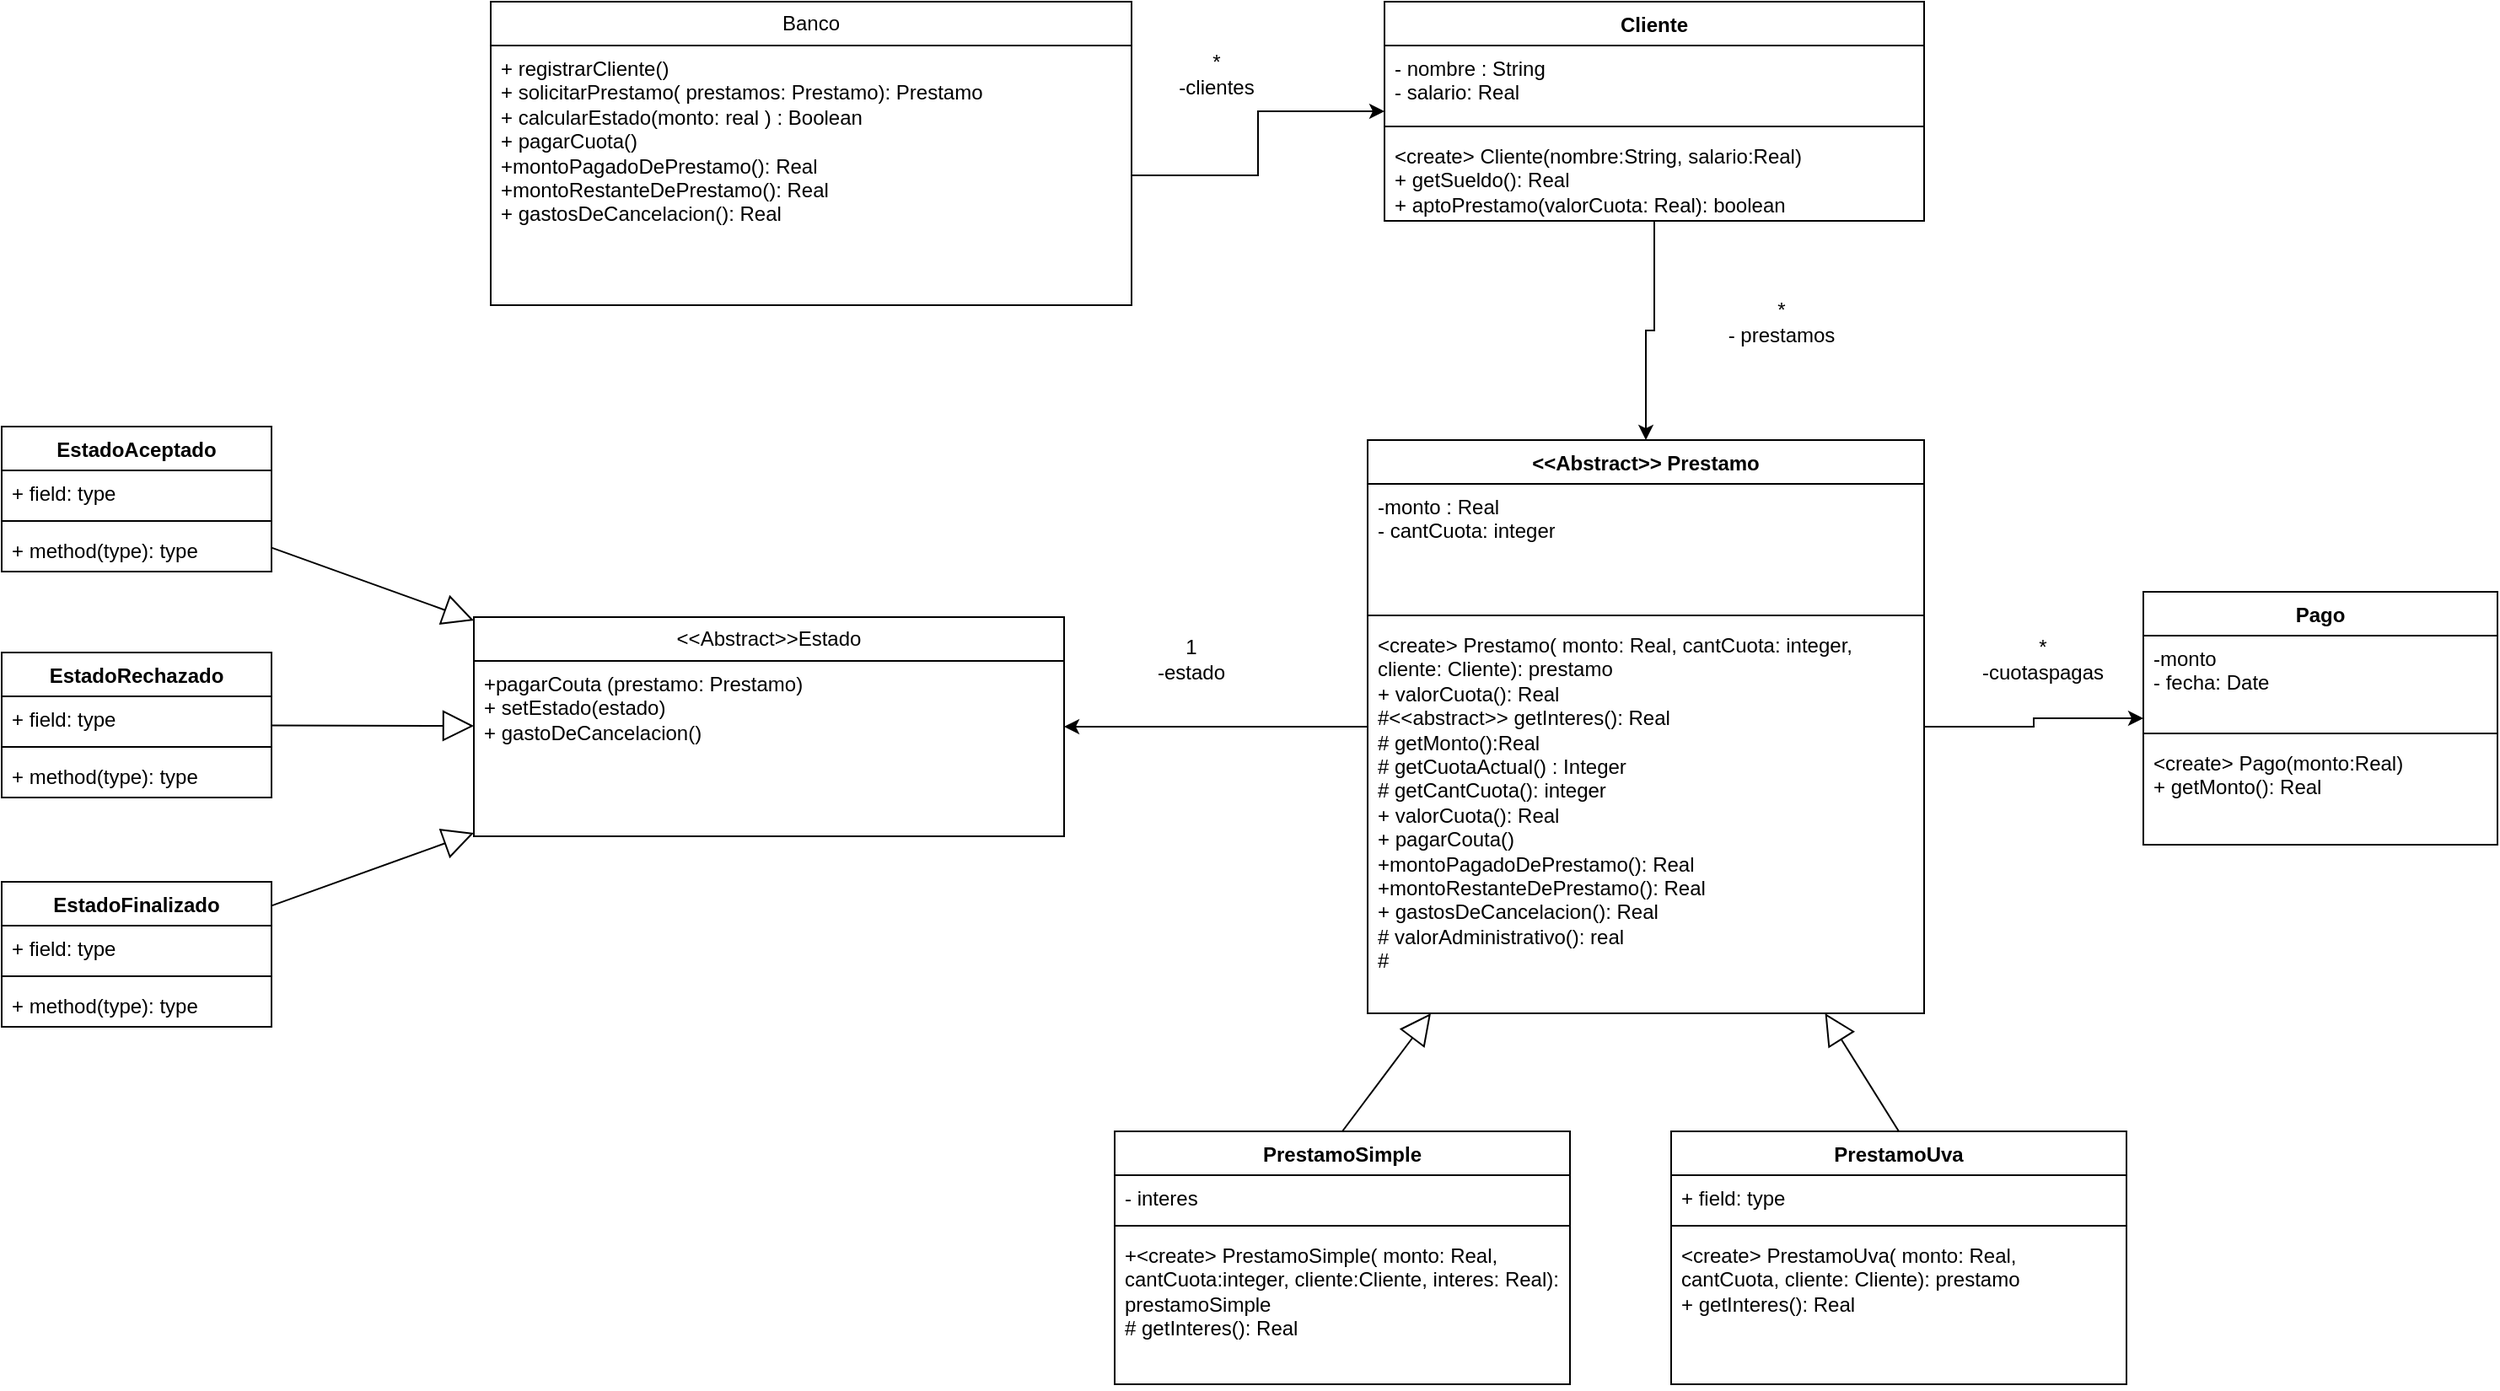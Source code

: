 <mxfile version="24.0.4" type="device">
  <diagram name="Página-1" id="YgmM7d2OCcXGJvouvUHq">
    <mxGraphModel dx="2284" dy="2072" grid="1" gridSize="10" guides="1" tooltips="1" connect="1" arrows="1" fold="1" page="1" pageScale="1" pageWidth="827" pageHeight="1169" math="0" shadow="0">
      <root>
        <mxCell id="0" />
        <mxCell id="1" parent="0" />
        <mxCell id="ndAU6N7ypr7bYZdeNuEL-33" style="edgeStyle=orthogonalEdgeStyle;rounded=0;orthogonalLoop=1;jettySize=auto;html=1;" parent="1" source="ndAU6N7ypr7bYZdeNuEL-5" target="ndAU6N7ypr7bYZdeNuEL-29" edge="1">
          <mxGeometry relative="1" as="geometry" />
        </mxCell>
        <mxCell id="ndAU6N7ypr7bYZdeNuEL-51" style="edgeStyle=orthogonalEdgeStyle;rounded=0;orthogonalLoop=1;jettySize=auto;html=1;" parent="1" source="ndAU6N7ypr7bYZdeNuEL-5" target="ndAU6N7ypr7bYZdeNuEL-47" edge="1">
          <mxGeometry relative="1" as="geometry" />
        </mxCell>
        <mxCell id="ndAU6N7ypr7bYZdeNuEL-5" value="&amp;lt;&amp;lt;Abstract&amp;gt;&amp;gt; Prestamo" style="swimlane;fontStyle=1;align=center;verticalAlign=top;childLayout=stackLayout;horizontal=1;startSize=26;horizontalStack=0;resizeParent=1;resizeParentMax=0;resizeLast=0;collapsible=1;marginBottom=0;whiteSpace=wrap;html=1;" parent="1" vertex="1">
          <mxGeometry x="340" y="150" width="330" height="340" as="geometry" />
        </mxCell>
        <mxCell id="ndAU6N7ypr7bYZdeNuEL-6" value="-monto : Real&lt;div&gt;- cantCuota: integer&lt;/div&gt;" style="text;strokeColor=none;fillColor=none;align=left;verticalAlign=top;spacingLeft=4;spacingRight=4;overflow=hidden;rotatable=0;points=[[0,0.5],[1,0.5]];portConstraint=eastwest;whiteSpace=wrap;html=1;" parent="ndAU6N7ypr7bYZdeNuEL-5" vertex="1">
          <mxGeometry y="26" width="330" height="74" as="geometry" />
        </mxCell>
        <mxCell id="ndAU6N7ypr7bYZdeNuEL-7" value="" style="line;strokeWidth=1;fillColor=none;align=left;verticalAlign=middle;spacingTop=-1;spacingLeft=3;spacingRight=3;rotatable=0;labelPosition=right;points=[];portConstraint=eastwest;strokeColor=inherit;" parent="ndAU6N7ypr7bYZdeNuEL-5" vertex="1">
          <mxGeometry y="100" width="330" height="8" as="geometry" />
        </mxCell>
        <mxCell id="ndAU6N7ypr7bYZdeNuEL-8" value="&lt;div&gt;&amp;lt;create&amp;gt; Prestamo( monto: Real, cantCuota: integer, cliente: Cliente): prestamo&lt;/div&gt;+ valorCuota(): Real&lt;div&gt;#&amp;lt;&amp;lt;abstract&amp;gt;&amp;gt; getInteres(): Real&lt;/div&gt;&lt;div&gt;# getMonto():Real&lt;/div&gt;&lt;div&gt;# getCuotaActual() : Integer&lt;/div&gt;&lt;div&gt;# getCantCuota(): integer&lt;/div&gt;&lt;div&gt;+ valorCuota(): Real&lt;/div&gt;&lt;div&gt;+ pagarCouta()&lt;/div&gt;&lt;div&gt;+montoPagadoDePrestamo(): Real&lt;br&gt;&lt;/div&gt;&lt;div&gt;+montoRestanteDePrestamo(): Real&lt;br&gt;&lt;/div&gt;&lt;div&gt;+ gastosDeCancelacion(): Real&lt;/div&gt;&lt;div&gt;# valorAdministrativo(): real&lt;/div&gt;&lt;div&gt;#&lt;/div&gt;" style="text;strokeColor=none;fillColor=none;align=left;verticalAlign=top;spacingLeft=4;spacingRight=4;overflow=hidden;rotatable=0;points=[[0,0.5],[1,0.5]];portConstraint=eastwest;whiteSpace=wrap;html=1;" parent="ndAU6N7ypr7bYZdeNuEL-5" vertex="1">
          <mxGeometry y="108" width="330" height="232" as="geometry" />
        </mxCell>
        <mxCell id="ndAU6N7ypr7bYZdeNuEL-9" value="PrestamoSimple" style="swimlane;fontStyle=1;align=center;verticalAlign=top;childLayout=stackLayout;horizontal=1;startSize=26;horizontalStack=0;resizeParent=1;resizeParentMax=0;resizeLast=0;collapsible=1;marginBottom=0;whiteSpace=wrap;html=1;" parent="1" vertex="1">
          <mxGeometry x="190" y="560" width="270" height="150" as="geometry" />
        </mxCell>
        <mxCell id="ndAU6N7ypr7bYZdeNuEL-10" value="- interes" style="text;strokeColor=none;fillColor=none;align=left;verticalAlign=top;spacingLeft=4;spacingRight=4;overflow=hidden;rotatable=0;points=[[0,0.5],[1,0.5]];portConstraint=eastwest;whiteSpace=wrap;html=1;" parent="ndAU6N7ypr7bYZdeNuEL-9" vertex="1">
          <mxGeometry y="26" width="270" height="26" as="geometry" />
        </mxCell>
        <mxCell id="ndAU6N7ypr7bYZdeNuEL-11" value="" style="line;strokeWidth=1;fillColor=none;align=left;verticalAlign=middle;spacingTop=-1;spacingLeft=3;spacingRight=3;rotatable=0;labelPosition=right;points=[];portConstraint=eastwest;strokeColor=inherit;" parent="ndAU6N7ypr7bYZdeNuEL-9" vertex="1">
          <mxGeometry y="52" width="270" height="8" as="geometry" />
        </mxCell>
        <mxCell id="ndAU6N7ypr7bYZdeNuEL-12" value="&lt;div&gt;+&amp;lt;create&amp;gt; PrestamoSimple( monto: Real, cantCuota:integer, cliente:Cliente,&amp;nbsp;&lt;span style=&quot;background-color: initial;&quot;&gt;interes: Real&lt;/span&gt;&lt;span style=&quot;background-color: initial;&quot;&gt;): prestamoSimple&lt;/span&gt;&lt;/div&gt;# getInteres(): Real" style="text;strokeColor=none;fillColor=none;align=left;verticalAlign=top;spacingLeft=4;spacingRight=4;overflow=hidden;rotatable=0;points=[[0,0.5],[1,0.5]];portConstraint=eastwest;whiteSpace=wrap;html=1;" parent="ndAU6N7ypr7bYZdeNuEL-9" vertex="1">
          <mxGeometry y="60" width="270" height="90" as="geometry" />
        </mxCell>
        <mxCell id="ndAU6N7ypr7bYZdeNuEL-13" value="PrestamoUva" style="swimlane;fontStyle=1;align=center;verticalAlign=top;childLayout=stackLayout;horizontal=1;startSize=26;horizontalStack=0;resizeParent=1;resizeParentMax=0;resizeLast=0;collapsible=1;marginBottom=0;whiteSpace=wrap;html=1;" parent="1" vertex="1">
          <mxGeometry x="520" y="560" width="270" height="150" as="geometry" />
        </mxCell>
        <mxCell id="ndAU6N7ypr7bYZdeNuEL-14" value="+ field: type" style="text;strokeColor=none;fillColor=none;align=left;verticalAlign=top;spacingLeft=4;spacingRight=4;overflow=hidden;rotatable=0;points=[[0,0.5],[1,0.5]];portConstraint=eastwest;whiteSpace=wrap;html=1;" parent="ndAU6N7ypr7bYZdeNuEL-13" vertex="1">
          <mxGeometry y="26" width="270" height="26" as="geometry" />
        </mxCell>
        <mxCell id="ndAU6N7ypr7bYZdeNuEL-15" value="" style="line;strokeWidth=1;fillColor=none;align=left;verticalAlign=middle;spacingTop=-1;spacingLeft=3;spacingRight=3;rotatable=0;labelPosition=right;points=[];portConstraint=eastwest;strokeColor=inherit;" parent="ndAU6N7ypr7bYZdeNuEL-13" vertex="1">
          <mxGeometry y="52" width="270" height="8" as="geometry" />
        </mxCell>
        <mxCell id="ndAU6N7ypr7bYZdeNuEL-16" value="&lt;div&gt;&amp;lt;create&amp;gt; PrestamoUva( monto: Real, cantCuota,&amp;nbsp;&lt;span style=&quot;background-color: initial;&quot;&gt;cliente: Cliente&lt;/span&gt;&lt;span style=&quot;background-color: initial;&quot;&gt;): prestamo&lt;/span&gt;&lt;/div&gt;+ getInteres(): Real" style="text;strokeColor=none;fillColor=none;align=left;verticalAlign=top;spacingLeft=4;spacingRight=4;overflow=hidden;rotatable=0;points=[[0,0.5],[1,0.5]];portConstraint=eastwest;whiteSpace=wrap;html=1;" parent="ndAU6N7ypr7bYZdeNuEL-13" vertex="1">
          <mxGeometry y="60" width="270" height="90" as="geometry" />
        </mxCell>
        <mxCell id="ndAU6N7ypr7bYZdeNuEL-17" value="" style="endArrow=block;endSize=16;endFill=0;html=1;rounded=0;exitX=0.5;exitY=0;exitDx=0;exitDy=0;" parent="1" source="ndAU6N7ypr7bYZdeNuEL-9" target="ndAU6N7ypr7bYZdeNuEL-5" edge="1">
          <mxGeometry width="160" relative="1" as="geometry">
            <mxPoint x="334" y="130" as="sourcePoint" />
            <mxPoint x="494" y="130" as="targetPoint" />
          </mxGeometry>
        </mxCell>
        <mxCell id="ndAU6N7ypr7bYZdeNuEL-18" value="" style="endArrow=block;endSize=16;endFill=0;html=1;rounded=0;exitX=0.5;exitY=0;exitDx=0;exitDy=0;" parent="1" source="ndAU6N7ypr7bYZdeNuEL-13" target="ndAU6N7ypr7bYZdeNuEL-5" edge="1">
          <mxGeometry width="160" relative="1" as="geometry">
            <mxPoint x="410" y="310" as="sourcePoint" />
            <mxPoint x="459" y="276" as="targetPoint" />
          </mxGeometry>
        </mxCell>
        <mxCell id="ndAU6N7ypr7bYZdeNuEL-19" value="Banco" style="swimlane;fontStyle=0;childLayout=stackLayout;horizontal=1;startSize=26;fillColor=none;horizontalStack=0;resizeParent=1;resizeParentMax=0;resizeLast=0;collapsible=1;marginBottom=0;whiteSpace=wrap;html=1;" parent="1" vertex="1">
          <mxGeometry x="-180" y="-110" width="380" height="180" as="geometry" />
        </mxCell>
        <mxCell id="ndAU6N7ypr7bYZdeNuEL-20" value="+ registrarCliente()&lt;div&gt;+ solicitarPrestamo( prestamos: Prestamo): Prestamo&lt;div&gt;+ calcularEstado(monto: real ) : Boolean&lt;/div&gt;&lt;div&gt;+ pagarCuota()&lt;/div&gt;&lt;div&gt;+montoPagadoDePrestamo(): Real&lt;/div&gt;&lt;div&gt;+montoRestanteDePrestamo(): Real&lt;/div&gt;&lt;div&gt;+ gastosDeCancelacion(): Real&lt;/div&gt;&lt;/div&gt;&lt;div&gt;&lt;br&gt;&lt;/div&gt;&lt;div&gt;&lt;br&gt;&lt;/div&gt;" style="text;strokeColor=none;fillColor=none;align=left;verticalAlign=top;spacingLeft=4;spacingRight=4;overflow=hidden;rotatable=0;points=[[0,0.5],[1,0.5]];portConstraint=eastwest;whiteSpace=wrap;html=1;" parent="ndAU6N7ypr7bYZdeNuEL-19" vertex="1">
          <mxGeometry y="26" width="380" height="154" as="geometry" />
        </mxCell>
        <mxCell id="uw_LWZwM7fNMwHH9JbFp-2" style="edgeStyle=orthogonalEdgeStyle;rounded=0;orthogonalLoop=1;jettySize=auto;html=1;entryX=0.5;entryY=0;entryDx=0;entryDy=0;" edge="1" parent="1" source="ndAU6N7ypr7bYZdeNuEL-23" target="ndAU6N7ypr7bYZdeNuEL-5">
          <mxGeometry relative="1" as="geometry" />
        </mxCell>
        <mxCell id="ndAU6N7ypr7bYZdeNuEL-23" value="Cliente" style="swimlane;fontStyle=1;align=center;verticalAlign=top;childLayout=stackLayout;horizontal=1;startSize=26;horizontalStack=0;resizeParent=1;resizeParentMax=0;resizeLast=0;collapsible=1;marginBottom=0;whiteSpace=wrap;html=1;" parent="1" vertex="1">
          <mxGeometry x="350" y="-110" width="320" height="130" as="geometry" />
        </mxCell>
        <mxCell id="ndAU6N7ypr7bYZdeNuEL-24" value="- nombre : String&lt;div&gt;- salario: Real&lt;/div&gt;&lt;div&gt;&lt;br&gt;&lt;/div&gt;" style="text;strokeColor=none;fillColor=none;align=left;verticalAlign=top;spacingLeft=4;spacingRight=4;overflow=hidden;rotatable=0;points=[[0,0.5],[1,0.5]];portConstraint=eastwest;whiteSpace=wrap;html=1;" parent="ndAU6N7ypr7bYZdeNuEL-23" vertex="1">
          <mxGeometry y="26" width="320" height="44" as="geometry" />
        </mxCell>
        <mxCell id="ndAU6N7ypr7bYZdeNuEL-25" value="" style="line;strokeWidth=1;fillColor=none;align=left;verticalAlign=middle;spacingTop=-1;spacingLeft=3;spacingRight=3;rotatable=0;labelPosition=right;points=[];portConstraint=eastwest;strokeColor=inherit;" parent="ndAU6N7ypr7bYZdeNuEL-23" vertex="1">
          <mxGeometry y="70" width="320" height="8" as="geometry" />
        </mxCell>
        <mxCell id="ndAU6N7ypr7bYZdeNuEL-26" value="&amp;lt;create&amp;gt; Cliente(nombre:String, salario:Real)&lt;div&gt;+ getSueldo(): Real&lt;/div&gt;&lt;div&gt;+ aptoPrestamo(valorCuota: Real): boolean&lt;/div&gt;" style="text;strokeColor=none;fillColor=none;align=left;verticalAlign=top;spacingLeft=4;spacingRight=4;overflow=hidden;rotatable=0;points=[[0,0.5],[1,0.5]];portConstraint=eastwest;whiteSpace=wrap;html=1;" parent="ndAU6N7ypr7bYZdeNuEL-23" vertex="1">
          <mxGeometry y="78" width="320" height="52" as="geometry" />
        </mxCell>
        <mxCell id="ndAU6N7ypr7bYZdeNuEL-29" value="&amp;lt;&amp;lt;Abstract&amp;gt;&amp;gt;Estado" style="swimlane;fontStyle=0;childLayout=stackLayout;horizontal=1;startSize=26;fillColor=none;horizontalStack=0;resizeParent=1;resizeParentMax=0;resizeLast=0;collapsible=1;marginBottom=0;whiteSpace=wrap;html=1;" parent="1" vertex="1">
          <mxGeometry x="-190" y="255" width="350" height="130" as="geometry" />
        </mxCell>
        <mxCell id="ndAU6N7ypr7bYZdeNuEL-32" value="&lt;div&gt;+pagarCouta (prestamo: Prestamo)&lt;/div&gt;+ setEstado(estado)&lt;div&gt;+ gastoDeCancelacion()&lt;/div&gt;" style="text;strokeColor=none;fillColor=none;align=left;verticalAlign=top;spacingLeft=4;spacingRight=4;overflow=hidden;rotatable=0;points=[[0,0.5],[1,0.5]];portConstraint=eastwest;whiteSpace=wrap;html=1;" parent="ndAU6N7ypr7bYZdeNuEL-29" vertex="1">
          <mxGeometry y="26" width="350" height="104" as="geometry" />
        </mxCell>
        <mxCell id="ndAU6N7ypr7bYZdeNuEL-34" value="EstadoAceptado" style="swimlane;fontStyle=1;align=center;verticalAlign=top;childLayout=stackLayout;horizontal=1;startSize=26;horizontalStack=0;resizeParent=1;resizeParentMax=0;resizeLast=0;collapsible=1;marginBottom=0;whiteSpace=wrap;html=1;" parent="1" vertex="1">
          <mxGeometry x="-470" y="142" width="160" height="86" as="geometry" />
        </mxCell>
        <mxCell id="ndAU6N7ypr7bYZdeNuEL-35" value="+ field: type" style="text;strokeColor=none;fillColor=none;align=left;verticalAlign=top;spacingLeft=4;spacingRight=4;overflow=hidden;rotatable=0;points=[[0,0.5],[1,0.5]];portConstraint=eastwest;whiteSpace=wrap;html=1;" parent="ndAU6N7ypr7bYZdeNuEL-34" vertex="1">
          <mxGeometry y="26" width="160" height="26" as="geometry" />
        </mxCell>
        <mxCell id="ndAU6N7ypr7bYZdeNuEL-36" value="" style="line;strokeWidth=1;fillColor=none;align=left;verticalAlign=middle;spacingTop=-1;spacingLeft=3;spacingRight=3;rotatable=0;labelPosition=right;points=[];portConstraint=eastwest;strokeColor=inherit;" parent="ndAU6N7ypr7bYZdeNuEL-34" vertex="1">
          <mxGeometry y="52" width="160" height="8" as="geometry" />
        </mxCell>
        <mxCell id="ndAU6N7ypr7bYZdeNuEL-37" value="+ method(type): type" style="text;strokeColor=none;fillColor=none;align=left;verticalAlign=top;spacingLeft=4;spacingRight=4;overflow=hidden;rotatable=0;points=[[0,0.5],[1,0.5]];portConstraint=eastwest;whiteSpace=wrap;html=1;" parent="ndAU6N7ypr7bYZdeNuEL-34" vertex="1">
          <mxGeometry y="60" width="160" height="26" as="geometry" />
        </mxCell>
        <mxCell id="ndAU6N7ypr7bYZdeNuEL-38" value="EstadoRechazado" style="swimlane;fontStyle=1;align=center;verticalAlign=top;childLayout=stackLayout;horizontal=1;startSize=26;horizontalStack=0;resizeParent=1;resizeParentMax=0;resizeLast=0;collapsible=1;marginBottom=0;whiteSpace=wrap;html=1;" parent="1" vertex="1">
          <mxGeometry x="-470" y="276" width="160" height="86" as="geometry" />
        </mxCell>
        <mxCell id="ndAU6N7ypr7bYZdeNuEL-39" value="+ field: type" style="text;strokeColor=none;fillColor=none;align=left;verticalAlign=top;spacingLeft=4;spacingRight=4;overflow=hidden;rotatable=0;points=[[0,0.5],[1,0.5]];portConstraint=eastwest;whiteSpace=wrap;html=1;" parent="ndAU6N7ypr7bYZdeNuEL-38" vertex="1">
          <mxGeometry y="26" width="160" height="26" as="geometry" />
        </mxCell>
        <mxCell id="ndAU6N7ypr7bYZdeNuEL-40" value="" style="line;strokeWidth=1;fillColor=none;align=left;verticalAlign=middle;spacingTop=-1;spacingLeft=3;spacingRight=3;rotatable=0;labelPosition=right;points=[];portConstraint=eastwest;strokeColor=inherit;" parent="ndAU6N7ypr7bYZdeNuEL-38" vertex="1">
          <mxGeometry y="52" width="160" height="8" as="geometry" />
        </mxCell>
        <mxCell id="ndAU6N7ypr7bYZdeNuEL-41" value="+ method(type): type" style="text;strokeColor=none;fillColor=none;align=left;verticalAlign=top;spacingLeft=4;spacingRight=4;overflow=hidden;rotatable=0;points=[[0,0.5],[1,0.5]];portConstraint=eastwest;whiteSpace=wrap;html=1;" parent="ndAU6N7ypr7bYZdeNuEL-38" vertex="1">
          <mxGeometry y="60" width="160" height="26" as="geometry" />
        </mxCell>
        <mxCell id="ndAU6N7ypr7bYZdeNuEL-42" value="EstadoFinalizado" style="swimlane;fontStyle=1;align=center;verticalAlign=top;childLayout=stackLayout;horizontal=1;startSize=26;horizontalStack=0;resizeParent=1;resizeParentMax=0;resizeLast=0;collapsible=1;marginBottom=0;whiteSpace=wrap;html=1;" parent="1" vertex="1">
          <mxGeometry x="-470" y="412" width="160" height="86" as="geometry" />
        </mxCell>
        <mxCell id="ndAU6N7ypr7bYZdeNuEL-43" value="+ field: type" style="text;strokeColor=none;fillColor=none;align=left;verticalAlign=top;spacingLeft=4;spacingRight=4;overflow=hidden;rotatable=0;points=[[0,0.5],[1,0.5]];portConstraint=eastwest;whiteSpace=wrap;html=1;" parent="ndAU6N7ypr7bYZdeNuEL-42" vertex="1">
          <mxGeometry y="26" width="160" height="26" as="geometry" />
        </mxCell>
        <mxCell id="ndAU6N7ypr7bYZdeNuEL-44" value="" style="line;strokeWidth=1;fillColor=none;align=left;verticalAlign=middle;spacingTop=-1;spacingLeft=3;spacingRight=3;rotatable=0;labelPosition=right;points=[];portConstraint=eastwest;strokeColor=inherit;" parent="ndAU6N7ypr7bYZdeNuEL-42" vertex="1">
          <mxGeometry y="52" width="160" height="8" as="geometry" />
        </mxCell>
        <mxCell id="ndAU6N7ypr7bYZdeNuEL-45" value="+ method(type): type" style="text;strokeColor=none;fillColor=none;align=left;verticalAlign=top;spacingLeft=4;spacingRight=4;overflow=hidden;rotatable=0;points=[[0,0.5],[1,0.5]];portConstraint=eastwest;whiteSpace=wrap;html=1;" parent="ndAU6N7ypr7bYZdeNuEL-42" vertex="1">
          <mxGeometry y="60" width="160" height="26" as="geometry" />
        </mxCell>
        <mxCell id="ndAU6N7ypr7bYZdeNuEL-46" value="1&lt;div&gt;-estado&lt;/div&gt;" style="text;html=1;align=center;verticalAlign=middle;resizable=0;points=[];autosize=1;strokeColor=none;fillColor=none;" parent="1" vertex="1">
          <mxGeometry x="205" y="260" width="60" height="40" as="geometry" />
        </mxCell>
        <mxCell id="ndAU6N7ypr7bYZdeNuEL-47" value="Pago" style="swimlane;fontStyle=1;align=center;verticalAlign=top;childLayout=stackLayout;horizontal=1;startSize=26;horizontalStack=0;resizeParent=1;resizeParentMax=0;resizeLast=0;collapsible=1;marginBottom=0;whiteSpace=wrap;html=1;" parent="1" vertex="1">
          <mxGeometry x="800" y="240" width="210" height="150" as="geometry" />
        </mxCell>
        <mxCell id="ndAU6N7ypr7bYZdeNuEL-48" value="-monto&lt;div&gt;- fecha: Date&lt;/div&gt;" style="text;strokeColor=none;fillColor=none;align=left;verticalAlign=top;spacingLeft=4;spacingRight=4;overflow=hidden;rotatable=0;points=[[0,0.5],[1,0.5]];portConstraint=eastwest;whiteSpace=wrap;html=1;" parent="ndAU6N7ypr7bYZdeNuEL-47" vertex="1">
          <mxGeometry y="26" width="210" height="54" as="geometry" />
        </mxCell>
        <mxCell id="ndAU6N7ypr7bYZdeNuEL-49" value="" style="line;strokeWidth=1;fillColor=none;align=left;verticalAlign=middle;spacingTop=-1;spacingLeft=3;spacingRight=3;rotatable=0;labelPosition=right;points=[];portConstraint=eastwest;strokeColor=inherit;" parent="ndAU6N7ypr7bYZdeNuEL-47" vertex="1">
          <mxGeometry y="80" width="210" height="8" as="geometry" />
        </mxCell>
        <mxCell id="ndAU6N7ypr7bYZdeNuEL-50" value="&amp;lt;create&amp;gt; Pago(monto:Real)&lt;div&gt;+ getMonto(): Real&lt;/div&gt;" style="text;strokeColor=none;fillColor=none;align=left;verticalAlign=top;spacingLeft=4;spacingRight=4;overflow=hidden;rotatable=0;points=[[0,0.5],[1,0.5]];portConstraint=eastwest;whiteSpace=wrap;html=1;" parent="ndAU6N7ypr7bYZdeNuEL-47" vertex="1">
          <mxGeometry y="88" width="210" height="62" as="geometry" />
        </mxCell>
        <mxCell id="ndAU6N7ypr7bYZdeNuEL-52" value="*&lt;div&gt;-cuotaspagas&lt;/div&gt;" style="text;html=1;align=center;verticalAlign=middle;resizable=0;points=[];autosize=1;strokeColor=none;fillColor=none;" parent="1" vertex="1">
          <mxGeometry x="690" y="260" width="100" height="40" as="geometry" />
        </mxCell>
        <mxCell id="ndAU6N7ypr7bYZdeNuEL-53" style="edgeStyle=orthogonalEdgeStyle;rounded=0;orthogonalLoop=1;jettySize=auto;html=1;" parent="1" source="ndAU6N7ypr7bYZdeNuEL-20" target="ndAU6N7ypr7bYZdeNuEL-23" edge="1">
          <mxGeometry relative="1" as="geometry" />
        </mxCell>
        <mxCell id="ndAU6N7ypr7bYZdeNuEL-54" value="*&lt;div&gt;-clientes&lt;/div&gt;" style="text;html=1;align=center;verticalAlign=middle;resizable=0;points=[];autosize=1;strokeColor=none;fillColor=none;" parent="1" vertex="1">
          <mxGeometry x="215" y="-87" width="70" height="40" as="geometry" />
        </mxCell>
        <mxCell id="ndAU6N7ypr7bYZdeNuEL-59" value="&lt;div&gt;*&lt;/div&gt;- prestamos" style="text;html=1;align=center;verticalAlign=middle;resizable=0;points=[];autosize=1;strokeColor=none;fillColor=none;" parent="1" vertex="1">
          <mxGeometry x="540" y="60" width="90" height="40" as="geometry" />
        </mxCell>
        <mxCell id="ndAU6N7ypr7bYZdeNuEL-61" value="" style="endArrow=block;endSize=16;endFill=0;html=1;rounded=0;" parent="1" source="ndAU6N7ypr7bYZdeNuEL-42" target="ndAU6N7ypr7bYZdeNuEL-29" edge="1">
          <mxGeometry width="160" relative="1" as="geometry">
            <mxPoint x="-300" y="470" as="sourcePoint" />
            <mxPoint x="-247" y="400" as="targetPoint" />
          </mxGeometry>
        </mxCell>
        <mxCell id="ndAU6N7ypr7bYZdeNuEL-63" value="" style="endArrow=block;endSize=16;endFill=0;html=1;rounded=0;" parent="1" source="ndAU6N7ypr7bYZdeNuEL-38" target="ndAU6N7ypr7bYZdeNuEL-29" edge="1">
          <mxGeometry width="160" relative="1" as="geometry">
            <mxPoint x="-316" y="422" as="sourcePoint" />
            <mxPoint x="-180" y="343" as="targetPoint" />
          </mxGeometry>
        </mxCell>
        <mxCell id="ndAU6N7ypr7bYZdeNuEL-64" value="" style="endArrow=block;endSize=16;endFill=0;html=1;rounded=0;" parent="1" source="ndAU6N7ypr7bYZdeNuEL-34" target="ndAU6N7ypr7bYZdeNuEL-29" edge="1">
          <mxGeometry width="160" relative="1" as="geometry">
            <mxPoint x="-306" y="432" as="sourcePoint" />
            <mxPoint x="-170" y="353" as="targetPoint" />
          </mxGeometry>
        </mxCell>
      </root>
    </mxGraphModel>
  </diagram>
</mxfile>
